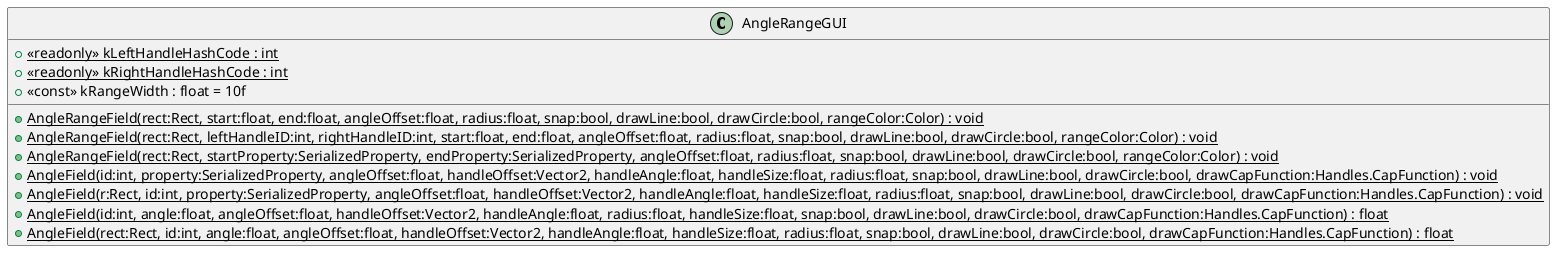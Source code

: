@startuml
class AngleRangeGUI {
    + {static} <<readonly>> kLeftHandleHashCode : int
    + {static} <<readonly>> kRightHandleHashCode : int
    + <<const>> kRangeWidth : float = 10f
    + {static} AngleRangeField(rect:Rect, start:float, end:float, angleOffset:float, radius:float, snap:bool, drawLine:bool, drawCircle:bool, rangeColor:Color) : void
    + {static} AngleRangeField(rect:Rect, leftHandleID:int, rightHandleID:int, start:float, end:float, angleOffset:float, radius:float, snap:bool, drawLine:bool, drawCircle:bool, rangeColor:Color) : void
    + {static} AngleRangeField(rect:Rect, startProperty:SerializedProperty, endProperty:SerializedProperty, angleOffset:float, radius:float, snap:bool, drawLine:bool, drawCircle:bool, rangeColor:Color) : void
    + {static} AngleField(id:int, property:SerializedProperty, angleOffset:float, handleOffset:Vector2, handleAngle:float, handleSize:float, radius:float, snap:bool, drawLine:bool, drawCircle:bool, drawCapFunction:Handles.CapFunction) : void
    + {static} AngleField(r:Rect, id:int, property:SerializedProperty, angleOffset:float, handleOffset:Vector2, handleAngle:float, handleSize:float, radius:float, snap:bool, drawLine:bool, drawCircle:bool, drawCapFunction:Handles.CapFunction) : void
    + {static} AngleField(id:int, angle:float, angleOffset:float, handleOffset:Vector2, handleAngle:float, radius:float, handleSize:float, snap:bool, drawLine:bool, drawCircle:bool, drawCapFunction:Handles.CapFunction) : float
    + {static} AngleField(rect:Rect, id:int, angle:float, angleOffset:float, handleOffset:Vector2, handleAngle:float, handleSize:float, radius:float, snap:bool, drawLine:bool, drawCircle:bool, drawCapFunction:Handles.CapFunction) : float
}
@enduml
